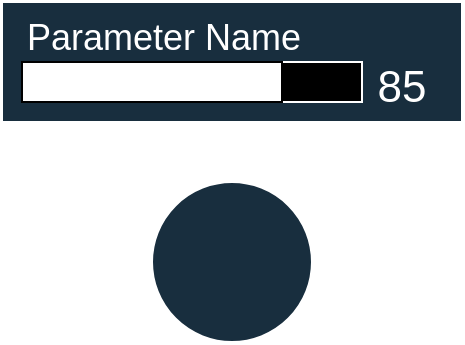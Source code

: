<mxfile version="21.7.2" type="github">
  <diagram name="Page-1" id="xahvDrkJEuqIDRUj0cCG">
    <mxGraphModel dx="810" dy="513" grid="1" gridSize="10" guides="1" tooltips="1" connect="1" arrows="1" fold="1" page="1" pageScale="1" pageWidth="850" pageHeight="1100" math="0" shadow="0">
      <root>
        <mxCell id="0" />
        <mxCell id="1" parent="0" />
        <mxCell id="Sd0Oj9vTjqKce8r1ZWQH-1" value="" style="rounded=0;whiteSpace=wrap;html=1;labelBackgroundColor=none;fillColor=#182E3E;strokeColor=#FFFFFF;fontColor=#FFFFFF;" vertex="1" parent="1">
          <mxGeometry x="220" y="140" width="230" height="60" as="geometry" />
        </mxCell>
        <mxCell id="Sd0Oj9vTjqKce8r1ZWQH-4" value="" style="rounded=0;whiteSpace=wrap;html=1;labelBackgroundColor=none;fillColor=#000000;strokeColor=#FFFFFF;" vertex="1" parent="1">
          <mxGeometry x="230" y="170" width="170" height="20" as="geometry" />
        </mxCell>
        <mxCell id="Sd0Oj9vTjqKce8r1ZWQH-2" value="" style="rounded=0;whiteSpace=wrap;html=1;labelBackgroundColor=none;" vertex="1" parent="1">
          <mxGeometry x="230" y="170" width="130" height="20" as="geometry" />
        </mxCell>
        <mxCell id="Sd0Oj9vTjqKce8r1ZWQH-3" value="&lt;font style=&quot;font-size: 22px;&quot;&gt;85&lt;/font&gt;" style="text;html=1;strokeColor=none;fillColor=none;align=center;verticalAlign=middle;whiteSpace=wrap;rounded=0;labelBackgroundColor=none;fontColor=#FFFFFF;" vertex="1" parent="1">
          <mxGeometry x="390" y="168" width="60" height="30" as="geometry" />
        </mxCell>
        <mxCell id="Sd0Oj9vTjqKce8r1ZWQH-5" value="&lt;font style=&quot;font-size: 18px;&quot;&gt;Parameter Name&lt;/font&gt;" style="text;html=1;strokeColor=none;fillColor=none;align=center;verticalAlign=middle;whiteSpace=wrap;rounded=0;labelBackgroundColor=none;fontColor=#FFFFFF;" vertex="1" parent="1">
          <mxGeometry x="221" y="143" width="160" height="30" as="geometry" />
        </mxCell>
        <mxCell id="Sd0Oj9vTjqKce8r1ZWQH-6" value="" style="ellipse;whiteSpace=wrap;html=1;aspect=fixed;strokeColor=#FFFFFF;fontColor=#FFFFFF;fillColor=#182E3E;" vertex="1" parent="1">
          <mxGeometry x="295" y="230" width="80" height="80" as="geometry" />
        </mxCell>
      </root>
    </mxGraphModel>
  </diagram>
</mxfile>
